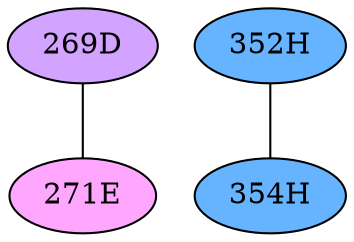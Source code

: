 // The Round Table
graph {
	"269D" [fillcolor="#D3A4FF" style=radial]
	"271E" [fillcolor="#FFA6FF" style=radial]
	"269D" -- "271E" [penwidth=1]
	"352H" [fillcolor="#66B3FF" style=radial]
	"354H" [fillcolor="#66B3FF" style=radial]
	"352H" -- "354H" [penwidth=1]
}
